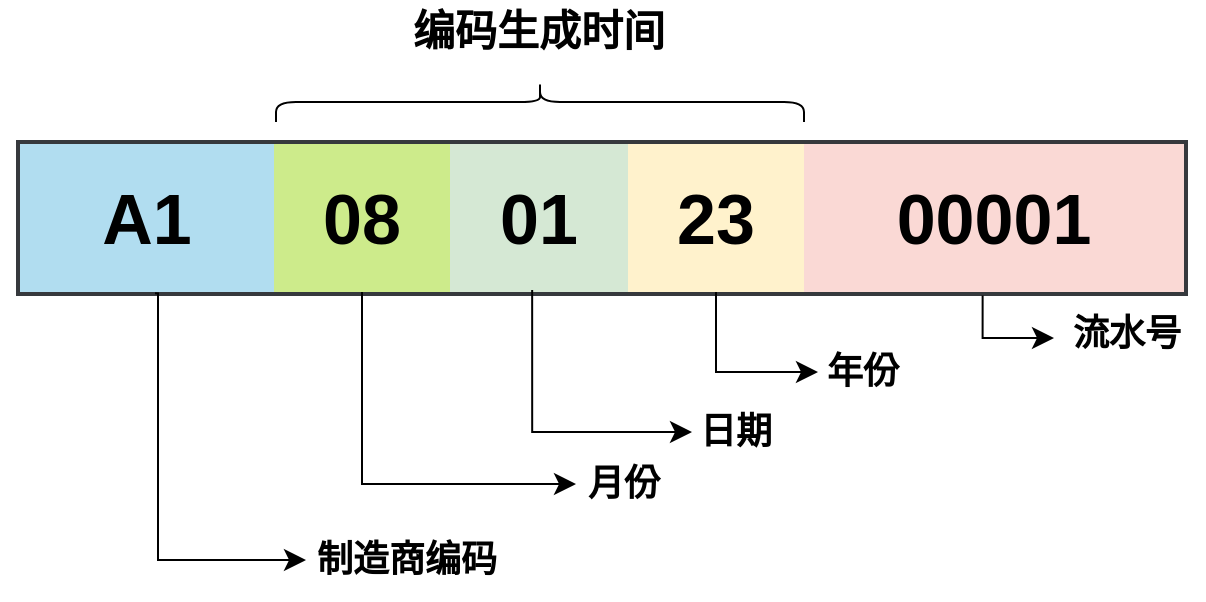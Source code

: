 <mxfile version="21.6.6" type="github">
  <diagram name="第 1 页" id="ergHUzXghdu48mOkxfZ9">
    <mxGraphModel dx="1914" dy="1038" grid="0" gridSize="10" guides="1" tooltips="1" connect="1" arrows="1" fold="1" page="1" pageScale="1" pageWidth="827" pageHeight="1169" background="none" math="0" shadow="0">
      <root>
        <mxCell id="0" />
        <mxCell id="1" parent="0" />
        <mxCell id="fPxglKkb8lsgMMI8yU8m-1" value="" style="shape=table;startSize=0;container=1;collapsible=0;childLayout=tableLayout;fontSize=25;swimlaneLine=1;strokeWidth=4;perimeterSpacing=0;fontStyle=1;labelBorderColor=default;strokeColor=#36393d;gradientDirection=radial;fillColor=#cdeb8b;" parent="1" vertex="1">
          <mxGeometry x="66" y="164" width="582" height="74" as="geometry" />
        </mxCell>
        <mxCell id="fPxglKkb8lsgMMI8yU8m-2" value="" style="shape=tableRow;horizontal=0;startSize=0;swimlaneHead=0;swimlaneBody=0;strokeColor=inherit;top=0;left=0;bottom=0;right=0;collapsible=0;dropTarget=0;fillColor=none;points=[[0,0.5],[1,0.5]];portConstraint=eastwest;fontSize=16;" parent="fPxglKkb8lsgMMI8yU8m-1" vertex="1">
          <mxGeometry width="582" height="74" as="geometry" />
        </mxCell>
        <mxCell id="fPxglKkb8lsgMMI8yU8m-3" value="&lt;font style=&quot;font-size: 35px;&quot;&gt;A1&lt;/font&gt;" style="shape=partialRectangle;html=1;whiteSpace=wrap;connectable=0;strokeColor=#000000;overflow=hidden;fillColor=#b1ddf0;top=0;left=0;bottom=0;right=0;pointerEvents=1;fontSize=35;fontStyle=1;strokeWidth=20;" parent="fPxglKkb8lsgMMI8yU8m-2" vertex="1">
          <mxGeometry width="127" height="74" as="geometry">
            <mxRectangle width="127" height="74" as="alternateBounds" />
          </mxGeometry>
        </mxCell>
        <mxCell id="fPxglKkb8lsgMMI8yU8m-4" value="&lt;b style=&quot;font-size: 35px;&quot;&gt;&lt;font style=&quot;font-size: 35px;&quot;&gt;08&lt;/font&gt;&lt;/b&gt;" style="shape=partialRectangle;html=1;whiteSpace=wrap;connectable=0;strokeColor=#36393d;overflow=hidden;fillColor=#cdeb8b;top=0;left=0;bottom=0;right=0;pointerEvents=1;fontSize=35;strokeWidth=20;" parent="fPxglKkb8lsgMMI8yU8m-2" vertex="1">
          <mxGeometry x="127" width="88" height="74" as="geometry">
            <mxRectangle width="88" height="74" as="alternateBounds" />
          </mxGeometry>
        </mxCell>
        <mxCell id="fPxglKkb8lsgMMI8yU8m-118" value="&lt;b style=&quot;border-color: var(--border-color); font-size: 35px;&quot;&gt;&lt;font style=&quot;border-color: var(--border-color); font-size: 35px;&quot;&gt;01&lt;/font&gt;&lt;/b&gt;" style="shape=partialRectangle;html=1;whiteSpace=wrap;connectable=0;strokeColor=#82b366;overflow=hidden;fillColor=#d5e8d4;top=0;left=0;bottom=0;right=0;pointerEvents=1;fontSize=35;strokeWidth=20;" parent="fPxglKkb8lsgMMI8yU8m-2" vertex="1">
          <mxGeometry x="215" width="89" height="74" as="geometry">
            <mxRectangle width="89" height="74" as="alternateBounds" />
          </mxGeometry>
        </mxCell>
        <mxCell id="fPxglKkb8lsgMMI8yU8m-126" value="&lt;b style=&quot;border-color: var(--border-color); font-size: 35px;&quot;&gt;&lt;font style=&quot;border-color: var(--border-color); font-size: 35px;&quot;&gt;23&lt;/font&gt;&lt;/b&gt;" style="shape=partialRectangle;html=1;whiteSpace=wrap;connectable=0;strokeColor=#d6b656;overflow=hidden;fillColor=#fff2cc;top=0;left=0;bottom=0;right=0;pointerEvents=1;fontSize=35;strokeWidth=20;" parent="fPxglKkb8lsgMMI8yU8m-2" vertex="1">
          <mxGeometry x="304" width="88" height="74" as="geometry">
            <mxRectangle width="88" height="74" as="alternateBounds" />
          </mxGeometry>
        </mxCell>
        <mxCell id="fPxglKkb8lsgMMI8yU8m-5" value="&lt;b style=&quot;font-size: 35px;&quot;&gt;&lt;font style=&quot;font-size: 35px;&quot;&gt;00001&lt;/font&gt;&lt;/b&gt;" style="shape=partialRectangle;html=1;whiteSpace=wrap;connectable=0;strokeColor=#000000;overflow=hidden;fillColor=#fad9d5;top=0;left=0;bottom=0;right=0;pointerEvents=1;fontSize=35;strokeWidth=20;" parent="fPxglKkb8lsgMMI8yU8m-2" vertex="1">
          <mxGeometry x="392" width="190" height="74" as="geometry">
            <mxRectangle width="190" height="74" as="alternateBounds" />
          </mxGeometry>
        </mxCell>
        <mxCell id="fPxglKkb8lsgMMI8yU8m-26" value="流水号" style="text;strokeColor=none;fillColor=none;html=1;fontSize=18;fontStyle=1;verticalAlign=middle;align=center;" parent="1" vertex="1">
          <mxGeometry x="583" y="243" width="71" height="31" as="geometry" />
        </mxCell>
        <mxCell id="fPxglKkb8lsgMMI8yU8m-29" value="" style="edgeStyle=segmentEdgeStyle;endArrow=classic;html=1;curved=0;rounded=0;endSize=8;startSize=8;exitX=0.827;exitY=1.024;exitDx=0;exitDy=0;exitPerimeter=0;" parent="1" source="fPxglKkb8lsgMMI8yU8m-1" target="fPxglKkb8lsgMMI8yU8m-26" edge="1">
          <mxGeometry width="50" height="50" relative="1" as="geometry">
            <mxPoint x="440" y="373" as="sourcePoint" />
            <mxPoint x="605" y="265" as="targetPoint" />
            <Array as="points">
              <mxPoint x="547" y="261" />
            </Array>
          </mxGeometry>
        </mxCell>
        <mxCell id="fPxglKkb8lsgMMI8yU8m-30" value="&amp;nbsp;月份" style="text;strokeColor=none;fillColor=none;html=1;fontSize=18;fontStyle=1;verticalAlign=middle;align=center;" parent="1" vertex="1">
          <mxGeometry x="345" y="319" width="40" height="30" as="geometry" />
        </mxCell>
        <mxCell id="fPxglKkb8lsgMMI8yU8m-31" value="" style="edgeStyle=segmentEdgeStyle;endArrow=classic;html=1;curved=0;rounded=0;endSize=8;startSize=8;" parent="1" source="fPxglKkb8lsgMMI8yU8m-2" edge="1">
          <mxGeometry width="50" height="50" relative="1" as="geometry">
            <mxPoint x="237" y="241" as="sourcePoint" />
            <mxPoint x="344" y="334" as="targetPoint" />
            <Array as="points">
              <mxPoint x="237" y="334" />
            </Array>
          </mxGeometry>
        </mxCell>
        <mxCell id="fPxglKkb8lsgMMI8yU8m-34" value="制造商编码" style="text;strokeColor=none;fillColor=none;html=1;fontSize=18;fontStyle=1;verticalAlign=middle;align=center;" parent="1" vertex="1">
          <mxGeometry x="209" y="352" width="100" height="40" as="geometry" />
        </mxCell>
        <mxCell id="fPxglKkb8lsgMMI8yU8m-35" value="" style="edgeStyle=segmentEdgeStyle;endArrow=classic;html=1;curved=0;rounded=0;endSize=8;startSize=8;exitX=0.116;exitY=1.009;exitDx=0;exitDy=0;exitPerimeter=0;" parent="1" source="fPxglKkb8lsgMMI8yU8m-1" target="fPxglKkb8lsgMMI8yU8m-34" edge="1">
          <mxGeometry width="50" height="50" relative="1" as="geometry">
            <mxPoint x="135" y="327" as="sourcePoint" />
            <mxPoint x="240" y="394" as="targetPoint" />
            <Array as="points">
              <mxPoint x="135" y="239" />
              <mxPoint x="135" y="372" />
            </Array>
          </mxGeometry>
        </mxCell>
        <mxCell id="fPxglKkb8lsgMMI8yU8m-131" value="年份" style="text;strokeColor=none;fillColor=none;html=1;fontSize=18;fontStyle=1;verticalAlign=middle;align=center;" parent="1" vertex="1">
          <mxGeometry x="467" y="263" width="40" height="30" as="geometry" />
        </mxCell>
        <mxCell id="fPxglKkb8lsgMMI8yU8m-134" value="" style="edgeStyle=segmentEdgeStyle;endArrow=classic;html=1;curved=0;rounded=0;endSize=8;startSize=8;" parent="1" edge="1">
          <mxGeometry width="50" height="50" relative="1" as="geometry">
            <mxPoint x="414" y="238" as="sourcePoint" />
            <mxPoint x="465" y="278" as="targetPoint" />
            <Array as="points">
              <mxPoint x="414" y="278" />
              <mxPoint x="465" y="278" />
            </Array>
          </mxGeometry>
        </mxCell>
        <mxCell id="fPxglKkb8lsgMMI8yU8m-137" value="" style="edgeStyle=segmentEdgeStyle;endArrow=classic;html=1;curved=0;rounded=0;endSize=8;startSize=8;exitX=0.44;exitY=0.986;exitDx=0;exitDy=0;exitPerimeter=0;entryX=0;entryY=0.5;entryDx=0;entryDy=0;" parent="1" source="fPxglKkb8lsgMMI8yU8m-2" edge="1">
          <mxGeometry width="50" height="50" relative="1" as="geometry">
            <mxPoint x="233" y="248" as="sourcePoint" />
            <mxPoint x="402" y="308" as="targetPoint" />
            <Array as="points">
              <mxPoint x="322" y="308" />
            </Array>
          </mxGeometry>
        </mxCell>
        <mxCell id="fPxglKkb8lsgMMI8yU8m-139" value="" style="shape=curlyBracket;whiteSpace=wrap;html=1;rounded=1;labelPosition=left;verticalLabelPosition=middle;align=right;verticalAlign=middle;direction=south;" parent="1" vertex="1">
          <mxGeometry x="194" y="133" width="264" height="20" as="geometry" />
        </mxCell>
        <mxCell id="fPxglKkb8lsgMMI8yU8m-140" value="编码生成时间" style="text;strokeColor=none;fillColor=none;html=1;fontSize=21;fontStyle=1;verticalAlign=middle;align=center;" parent="1" vertex="1">
          <mxGeometry x="305" y="92" width="40" height="30" as="geometry" />
        </mxCell>
        <mxCell id="fPxglKkb8lsgMMI8yU8m-142" value="&amp;nbsp;日期" style="text;strokeColor=none;fillColor=none;html=1;fontSize=18;fontStyle=1;verticalAlign=middle;align=center;" parent="1" vertex="1">
          <mxGeometry x="401" y="293" width="40" height="30" as="geometry" />
        </mxCell>
      </root>
    </mxGraphModel>
  </diagram>
</mxfile>
